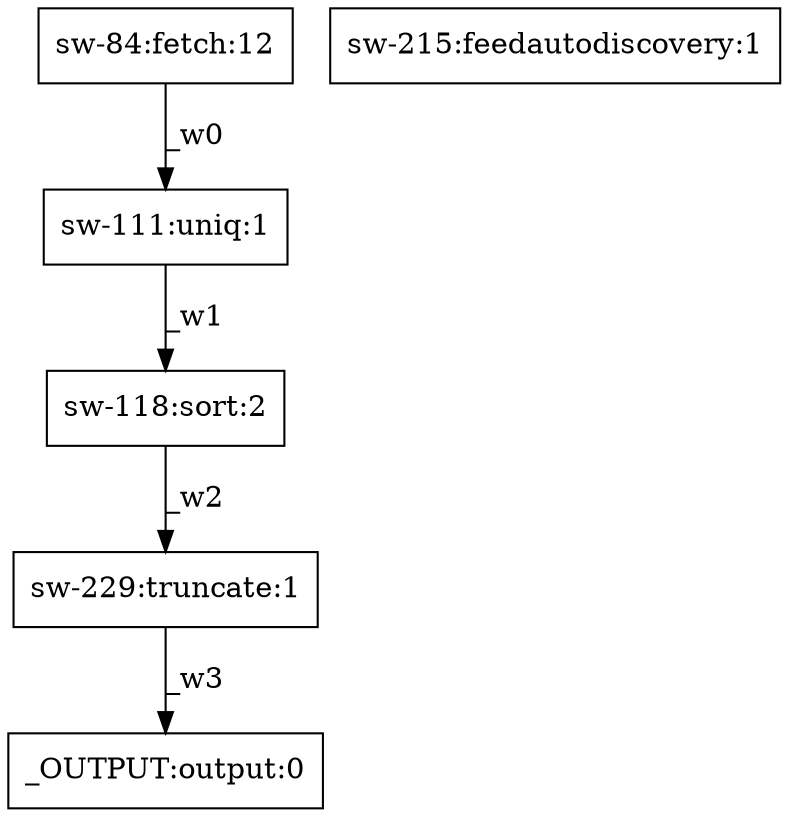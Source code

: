 digraph test1 { node [shape=box] "_OUTPUT" [label="_OUTPUT:output:0"];"sw-111" [label="sw-111:uniq:1"];"sw-229" [label="sw-229:truncate:1"];"sw-84" [label="sw-84:fetch:12"];"sw-118" [label="sw-118:sort:2"];"sw-215" [label="sw-215:feedautodiscovery:1"];"sw-84" -> "sw-111" [label="_w0"];"sw-111" -> "sw-118" [label="_w1"];"sw-118" -> "sw-229" [label="_w2"];"sw-229" -> "_OUTPUT" [label="_w3"];}